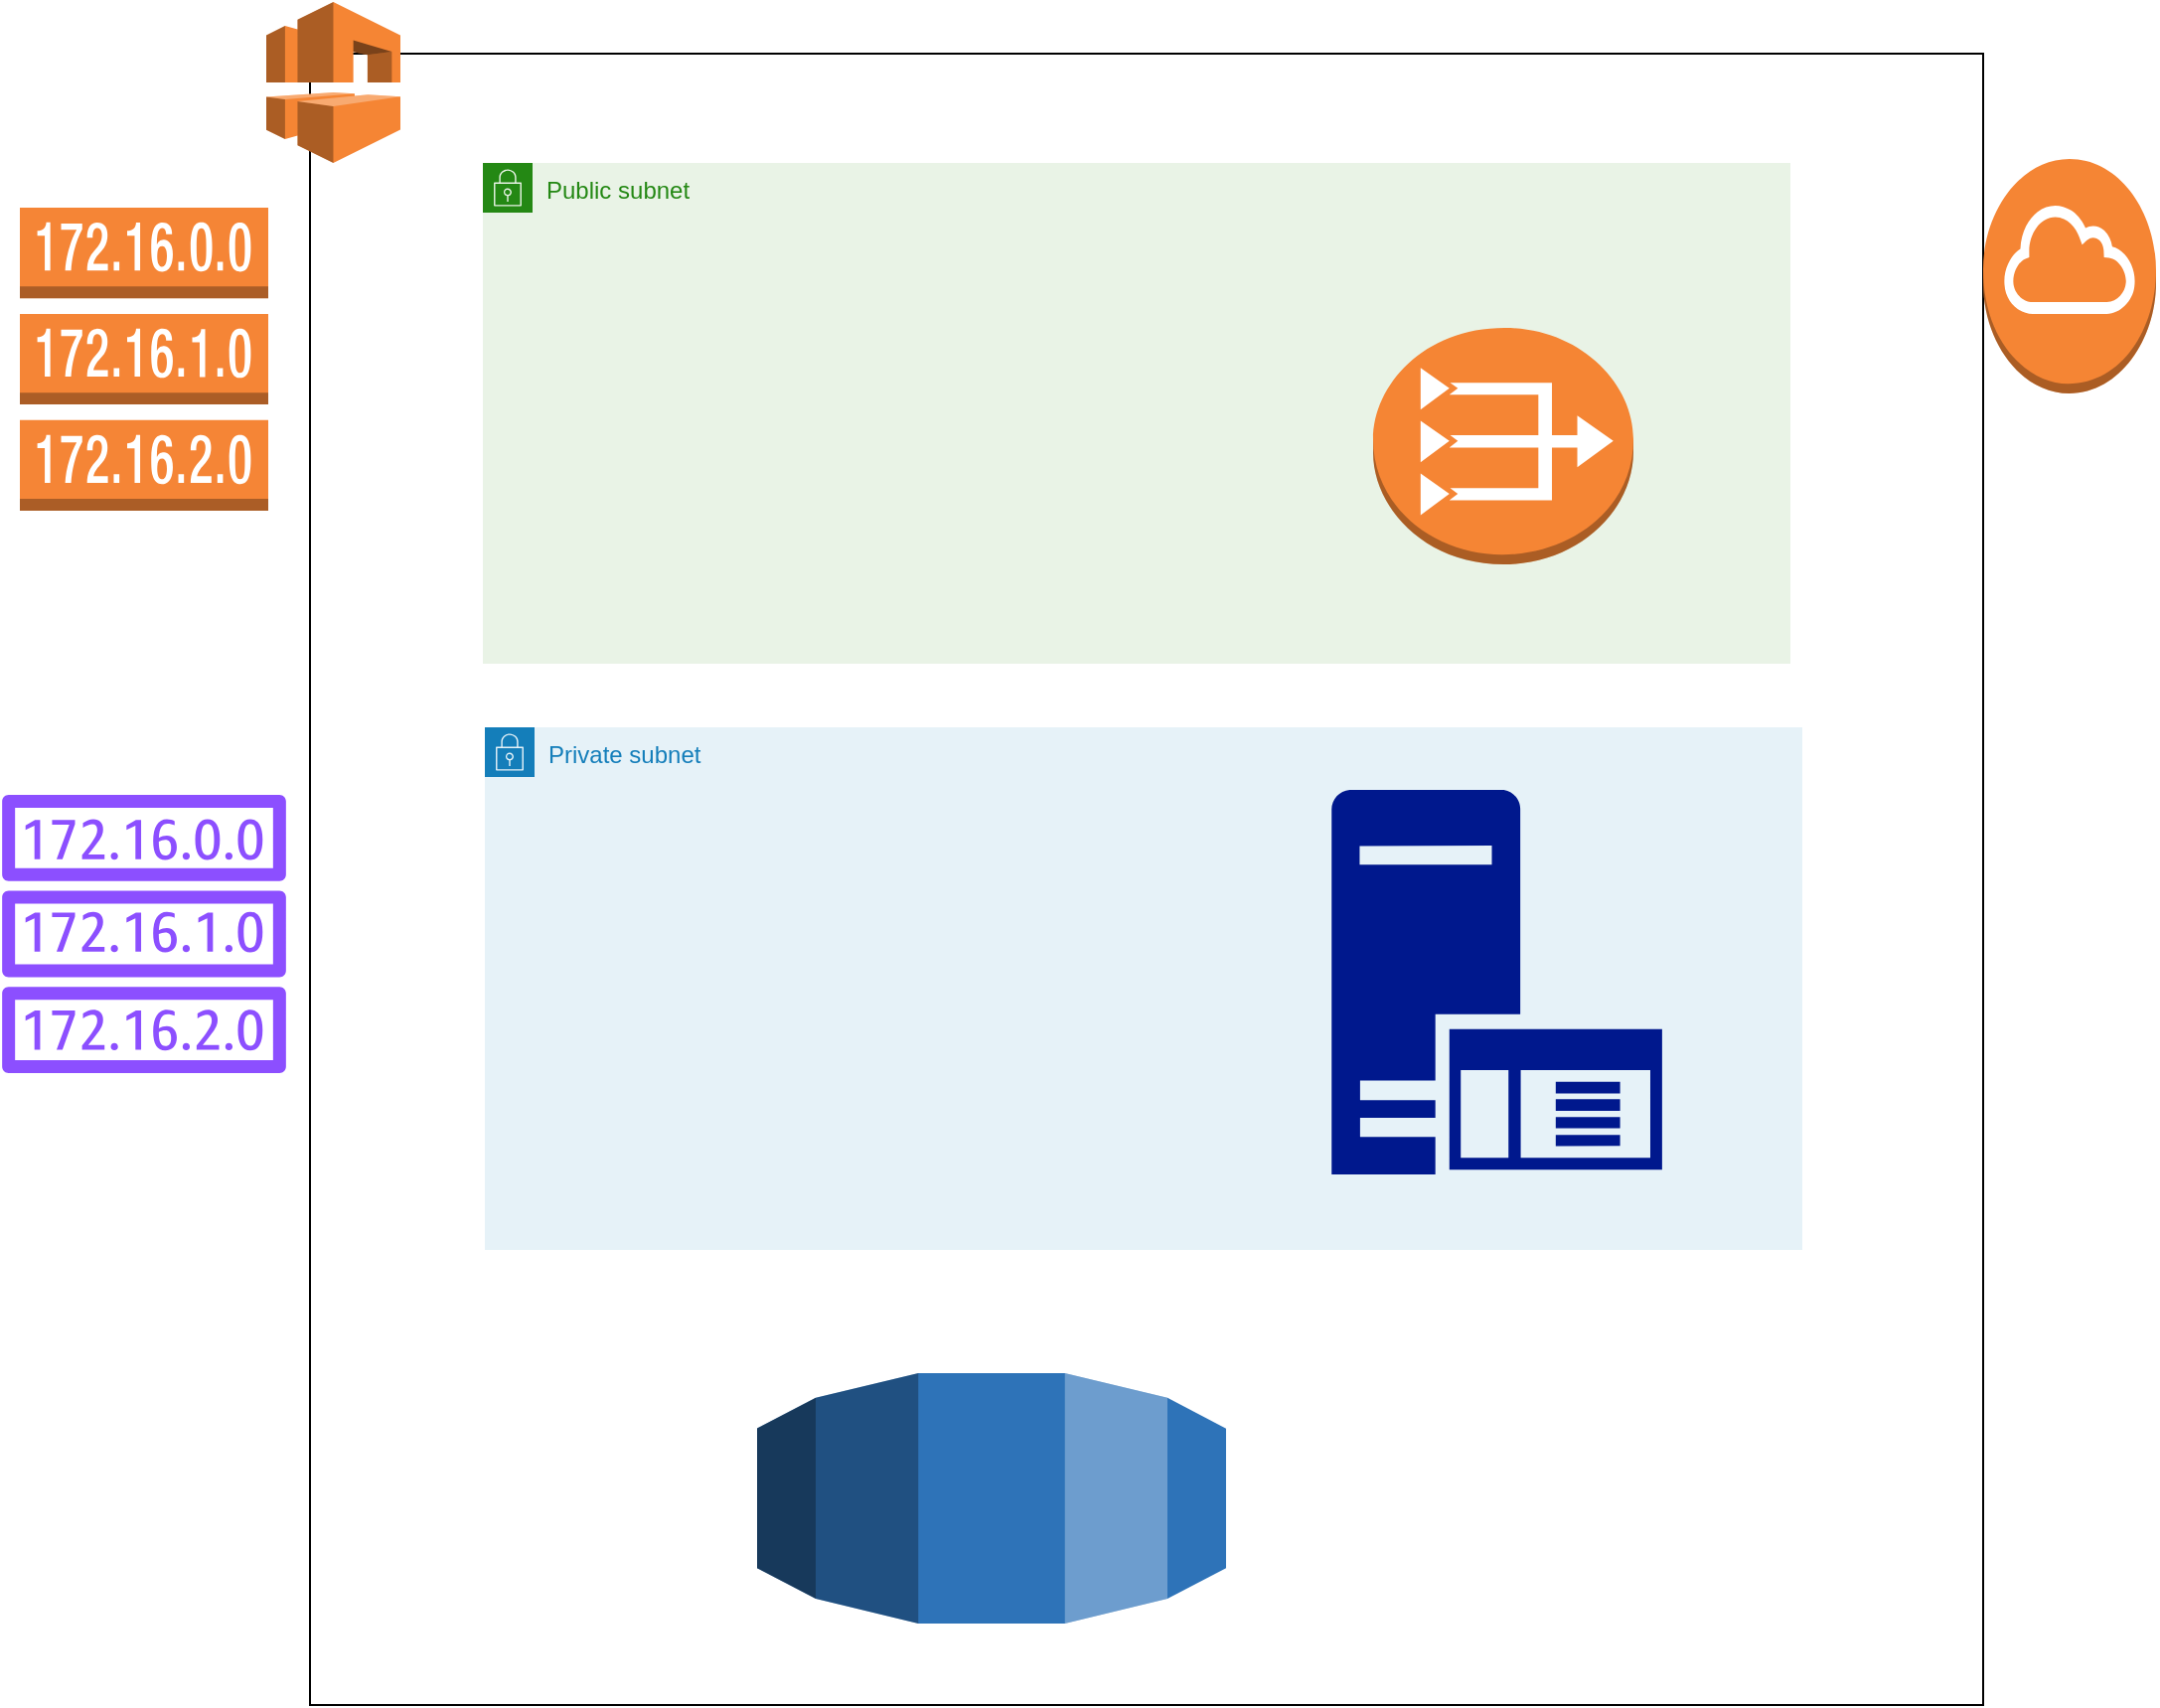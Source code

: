 <mxfile version="22.0.8" type="github">
  <diagram name="Page-1" id="mrN5fWrf-7MYfBmC7XXu">
    <mxGraphModel dx="1520" dy="563" grid="0" gridSize="10" guides="1" tooltips="1" connect="1" arrows="1" fold="1" page="0" pageScale="1" pageWidth="850" pageHeight="1100" math="0" shadow="0">
      <root>
        <mxCell id="0" />
        <mxCell id="1" parent="0" />
        <mxCell id="iTSB0IapyPLSgjOAP7Df-2" value="" style="rounded=0;whiteSpace=wrap;html=1;" vertex="1" parent="1">
          <mxGeometry x="141" y="286" width="842" height="831" as="geometry" />
        </mxCell>
        <mxCell id="iTSB0IapyPLSgjOAP7Df-1" value="" style="outlineConnect=0;dashed=0;verticalLabelPosition=bottom;verticalAlign=top;align=center;html=1;shape=mxgraph.aws3.vpc;fillColor=#F58534;gradientColor=none;" vertex="1" parent="1">
          <mxGeometry x="119" y="260" width="67.5" height="81" as="geometry" />
        </mxCell>
        <mxCell id="iTSB0IapyPLSgjOAP7Df-5" value="" style="outlineConnect=0;dashed=0;verticalLabelPosition=bottom;verticalAlign=top;align=center;html=1;shape=mxgraph.aws3.rds;fillColor=#2E73B8;gradientColor=none;" vertex="1" parent="1">
          <mxGeometry x="366" y="950" width="236" height="126" as="geometry" />
        </mxCell>
        <mxCell id="iTSB0IapyPLSgjOAP7Df-11" value="Public subnet" style="points=[[0,0],[0.25,0],[0.5,0],[0.75,0],[1,0],[1,0.25],[1,0.5],[1,0.75],[1,1],[0.75,1],[0.5,1],[0.25,1],[0,1],[0,0.75],[0,0.5],[0,0.25]];outlineConnect=0;gradientColor=none;html=1;whiteSpace=wrap;fontSize=12;fontStyle=0;container=1;pointerEvents=0;collapsible=0;recursiveResize=0;shape=mxgraph.aws4.group;grIcon=mxgraph.aws4.group_security_group;grStroke=0;strokeColor=#248814;fillColor=#E9F3E6;verticalAlign=top;align=left;spacingLeft=30;fontColor=#248814;dashed=0;" vertex="1" parent="1">
          <mxGeometry x="228" y="341" width="658" height="252" as="geometry" />
        </mxCell>
        <mxCell id="iTSB0IapyPLSgjOAP7Df-12" value="Private subnet" style="points=[[0,0],[0.25,0],[0.5,0],[0.75,0],[1,0],[1,0.25],[1,0.5],[1,0.75],[1,1],[0.75,1],[0.5,1],[0.25,1],[0,1],[0,0.75],[0,0.5],[0,0.25]];outlineConnect=0;gradientColor=none;html=1;whiteSpace=wrap;fontSize=12;fontStyle=0;container=1;pointerEvents=0;collapsible=0;recursiveResize=0;shape=mxgraph.aws4.group;grIcon=mxgraph.aws4.group_security_group;grStroke=0;strokeColor=#147EBA;fillColor=#E6F2F8;verticalAlign=top;align=left;spacingLeft=30;fontColor=#147EBA;dashed=0;" vertex="1" parent="1">
          <mxGeometry x="229" y="625" width="663" height="263" as="geometry" />
        </mxCell>
        <mxCell id="iTSB0IapyPLSgjOAP7Df-18" value="" style="sketch=0;aspect=fixed;pointerEvents=1;shadow=0;dashed=0;html=1;strokeColor=none;labelPosition=center;verticalLabelPosition=bottom;verticalAlign=top;align=center;fillColor=#00188D;shape=mxgraph.mscae.enterprise.application_server" vertex="1" parent="iTSB0IapyPLSgjOAP7Df-12">
          <mxGeometry x="426" y="31.47" width="166.44" height="193.53" as="geometry" />
        </mxCell>
        <mxCell id="iTSB0IapyPLSgjOAP7Df-13" value="" style="outlineConnect=0;dashed=0;verticalLabelPosition=bottom;verticalAlign=top;align=center;html=1;shape=mxgraph.aws3.internet_gateway;fillColor=#F58534;gradientColor=none;" vertex="1" parent="1">
          <mxGeometry x="983" y="339" width="87" height="118" as="geometry" />
        </mxCell>
        <mxCell id="iTSB0IapyPLSgjOAP7Df-14" value="" style="outlineConnect=0;dashed=0;verticalLabelPosition=bottom;verticalAlign=top;align=center;html=1;shape=mxgraph.aws3.vpc_nat_gateway;fillColor=#F58534;gradientColor=none;" vertex="1" parent="1">
          <mxGeometry x="676" y="424" width="131" height="119" as="geometry" />
        </mxCell>
        <mxCell id="iTSB0IapyPLSgjOAP7Df-15" value="" style="outlineConnect=0;dashed=0;verticalLabelPosition=bottom;verticalAlign=top;align=center;html=1;shape=mxgraph.aws3.route_table;fillColor=#F58536;gradientColor=none;" vertex="1" parent="1">
          <mxGeometry x="-5" y="363.5" width="125" height="152.5" as="geometry" />
        </mxCell>
        <mxCell id="iTSB0IapyPLSgjOAP7Df-16" value="" style="sketch=0;outlineConnect=0;fontColor=#232F3E;gradientColor=none;fillColor=#8C4FFF;strokeColor=none;dashed=0;verticalLabelPosition=bottom;verticalAlign=top;align=center;html=1;fontSize=12;fontStyle=0;aspect=fixed;pointerEvents=1;shape=mxgraph.aws4.route_table;" vertex="1" parent="1">
          <mxGeometry x="-14.34" y="659" width="143.68" height="140" as="geometry" />
        </mxCell>
        <mxCell id="iTSB0IapyPLSgjOAP7Df-17" value="" style="shape=image;html=1;verticalAlign=top;verticalLabelPosition=bottom;labelBackgroundColor=#ffffff;imageAspect=0;aspect=fixed;image=https://cdn1.iconfinder.com/data/icons/computer-hardware-cute-style-vol-2/52/server__database__data__storage__computer__webserver__electronic-128.png" vertex="1" parent="1">
          <mxGeometry x="274" y="403" width="128" height="128" as="geometry" />
        </mxCell>
      </root>
    </mxGraphModel>
  </diagram>
</mxfile>

